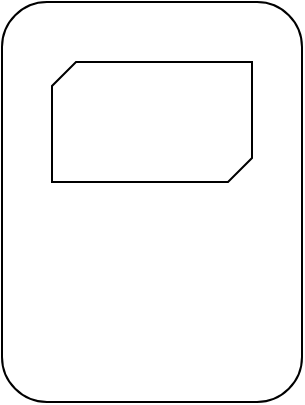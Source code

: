 <mxfile version="16.5.6" type="github">
  <diagram id="0z0_dtok1Ij6bk1odiST" name="Page-1">
    <mxGraphModel dx="588" dy="393" grid="1" gridSize="10" guides="1" tooltips="1" connect="1" arrows="1" fold="1" page="1" pageScale="1" pageWidth="850" pageHeight="1100" math="0" shadow="0">
      <root>
        <mxCell id="0" />
        <mxCell id="1" parent="0" />
        <mxCell id="jrg8utLBMFztXWpAARq3-1" value="" style="rounded=1;whiteSpace=wrap;html=1;" vertex="1" parent="1">
          <mxGeometry x="40" y="40" width="150" height="200" as="geometry" />
        </mxCell>
        <mxCell id="jrg8utLBMFztXWpAARq3-2" value="" style="verticalLabelPosition=bottom;verticalAlign=top;html=1;shape=mxgraph.basic.diag_snip_rect;dx=6;" vertex="1" parent="1">
          <mxGeometry x="65" y="70" width="100" height="60" as="geometry" />
        </mxCell>
      </root>
    </mxGraphModel>
  </diagram>
</mxfile>
